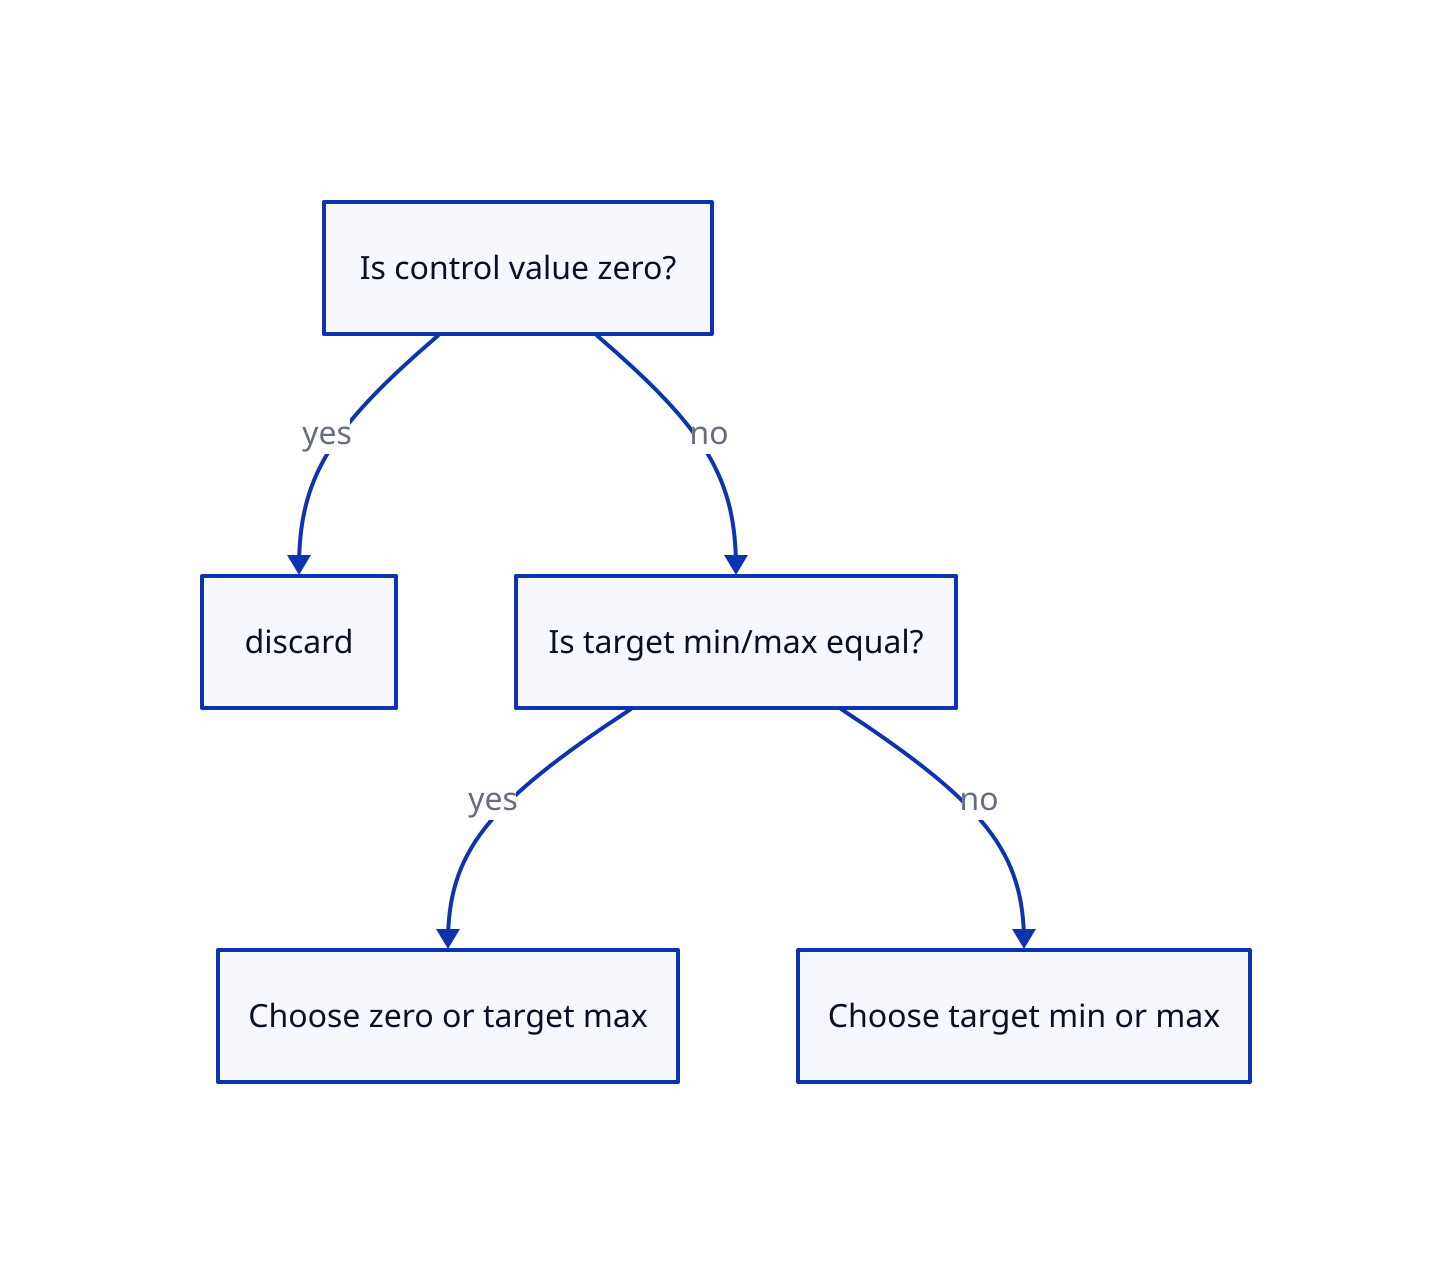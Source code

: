 class: container

is_control_value_zero: {
  label: "Is control value zero?"
  class: decision
}
is_control_value_zero -> discard: yes
is_control_value_zero -> is_target_min_max_equal: no
is_target_min_max_equal: {
  label: "Is target min/max equal?"
}
is_target_min_max_equal -> choose_zero_or_target_max: yes
is_target_min_max_equal -> choose_target_min_or_max: no
choose_zero_or_target_max: {
  label: "Choose zero or target max"
}
choose_target_min_or_max: {
  label: "Choose target min or max"
}
